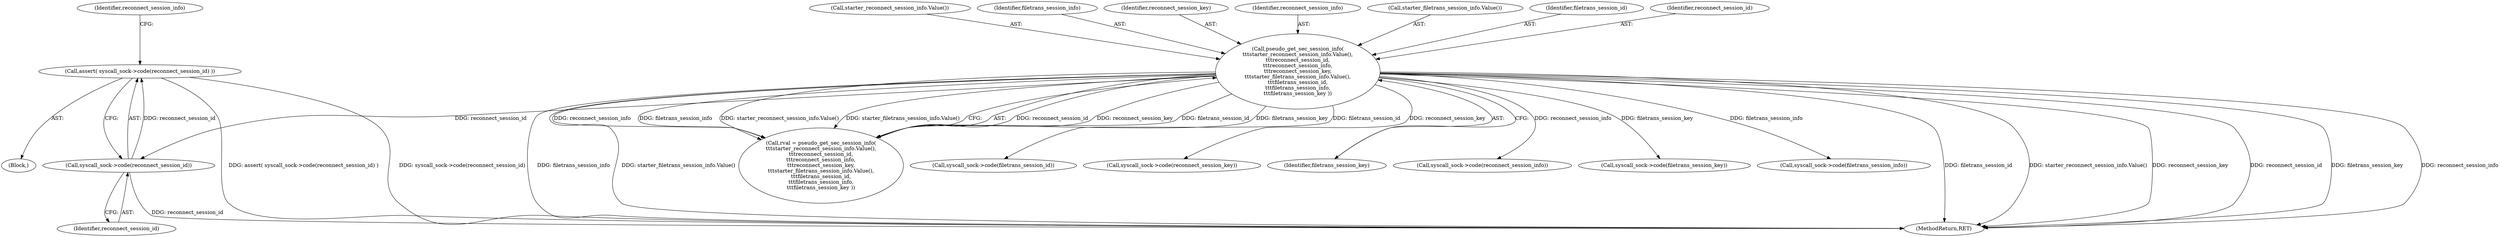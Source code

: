 digraph "0_htcondor_5e5571d1a431eb3c61977b6dd6ec90186ef79867_4@API" {
"1001982" [label="(Call,assert( syscall_sock->code(reconnect_session_id) ))"];
"1001983" [label="(Call,syscall_sock->code(reconnect_session_id))"];
"1001947" [label="(Call,pseudo_get_sec_session_info(\n\t\t\tstarter_reconnect_session_info.Value(),\n\t\t\treconnect_session_id,\n\t\t\treconnect_session_info,\n\t\t\treconnect_session_key,\n\t\t\tstarter_filetrans_session_info.Value(),\n\t\t\tfiletrans_session_id,\n\t\t\tfiletrans_session_info,\n\t\t\tfiletrans_session_key ))"];
"1001945" [label="(Call,rval = pseudo_get_sec_session_info(\n\t\t\tstarter_reconnect_session_info.Value(),\n\t\t\treconnect_session_id,\n\t\t\treconnect_session_info,\n\t\t\treconnect_session_key,\n\t\t\tstarter_filetrans_session_info.Value(),\n\t\t\tfiletrans_session_id,\n\t\t\tfiletrans_session_info,\n\t\t\tfiletrans_session_key ))"];
"1001952" [label="(Call,starter_filetrans_session_info.Value())"];
"1001953" [label="(Identifier,filetrans_session_id)"];
"1001949" [label="(Identifier,reconnect_session_id)"];
"1001948" [label="(Call,starter_reconnect_session_info.Value())"];
"1001984" [label="(Identifier,reconnect_session_id)"];
"1001982" [label="(Call,assert( syscall_sock->code(reconnect_session_id) ))"];
"1001981" [label="(Block,)"];
"1001992" [label="(Call,syscall_sock->code(filetrans_session_id))"];
"1001989" [label="(Call,syscall_sock->code(reconnect_session_key))"];
"1001987" [label="(Identifier,reconnect_session_info)"];
"1001954" [label="(Identifier,filetrans_session_info)"];
"1001951" [label="(Identifier,reconnect_session_key)"];
"1001955" [label="(Identifier,filetrans_session_key)"];
"1001950" [label="(Identifier,reconnect_session_info)"];
"1001986" [label="(Call,syscall_sock->code(reconnect_session_info))"];
"1001998" [label="(Call,syscall_sock->code(filetrans_session_key))"];
"1001995" [label="(Call,syscall_sock->code(filetrans_session_info))"];
"1001983" [label="(Call,syscall_sock->code(reconnect_session_id))"];
"1002472" [label="(MethodReturn,RET)"];
"1001947" [label="(Call,pseudo_get_sec_session_info(\n\t\t\tstarter_reconnect_session_info.Value(),\n\t\t\treconnect_session_id,\n\t\t\treconnect_session_info,\n\t\t\treconnect_session_key,\n\t\t\tstarter_filetrans_session_info.Value(),\n\t\t\tfiletrans_session_id,\n\t\t\tfiletrans_session_info,\n\t\t\tfiletrans_session_key ))"];
"1001982" -> "1001981"  [label="AST: "];
"1001982" -> "1001983"  [label="CFG: "];
"1001983" -> "1001982"  [label="AST: "];
"1001987" -> "1001982"  [label="CFG: "];
"1001982" -> "1002472"  [label="DDG: syscall_sock->code(reconnect_session_id)"];
"1001982" -> "1002472"  [label="DDG: assert( syscall_sock->code(reconnect_session_id) )"];
"1001983" -> "1001982"  [label="DDG: reconnect_session_id"];
"1001983" -> "1001984"  [label="CFG: "];
"1001984" -> "1001983"  [label="AST: "];
"1001983" -> "1002472"  [label="DDG: reconnect_session_id"];
"1001947" -> "1001983"  [label="DDG: reconnect_session_id"];
"1001947" -> "1001945"  [label="AST: "];
"1001947" -> "1001955"  [label="CFG: "];
"1001948" -> "1001947"  [label="AST: "];
"1001949" -> "1001947"  [label="AST: "];
"1001950" -> "1001947"  [label="AST: "];
"1001951" -> "1001947"  [label="AST: "];
"1001952" -> "1001947"  [label="AST: "];
"1001953" -> "1001947"  [label="AST: "];
"1001954" -> "1001947"  [label="AST: "];
"1001955" -> "1001947"  [label="AST: "];
"1001945" -> "1001947"  [label="CFG: "];
"1001947" -> "1002472"  [label="DDG: reconnect_session_id"];
"1001947" -> "1002472"  [label="DDG: filetrans_session_key"];
"1001947" -> "1002472"  [label="DDG: reconnect_session_info"];
"1001947" -> "1002472"  [label="DDG: filetrans_session_info"];
"1001947" -> "1002472"  [label="DDG: starter_filetrans_session_info.Value()"];
"1001947" -> "1002472"  [label="DDG: filetrans_session_id"];
"1001947" -> "1002472"  [label="DDG: starter_reconnect_session_info.Value()"];
"1001947" -> "1002472"  [label="DDG: reconnect_session_key"];
"1001947" -> "1001945"  [label="DDG: reconnect_session_id"];
"1001947" -> "1001945"  [label="DDG: reconnect_session_key"];
"1001947" -> "1001945"  [label="DDG: filetrans_session_id"];
"1001947" -> "1001945"  [label="DDG: filetrans_session_key"];
"1001947" -> "1001945"  [label="DDG: reconnect_session_info"];
"1001947" -> "1001945"  [label="DDG: filetrans_session_info"];
"1001947" -> "1001945"  [label="DDG: starter_reconnect_session_info.Value()"];
"1001947" -> "1001945"  [label="DDG: starter_filetrans_session_info.Value()"];
"1001947" -> "1001986"  [label="DDG: reconnect_session_info"];
"1001947" -> "1001989"  [label="DDG: reconnect_session_key"];
"1001947" -> "1001992"  [label="DDG: filetrans_session_id"];
"1001947" -> "1001995"  [label="DDG: filetrans_session_info"];
"1001947" -> "1001998"  [label="DDG: filetrans_session_key"];
}
